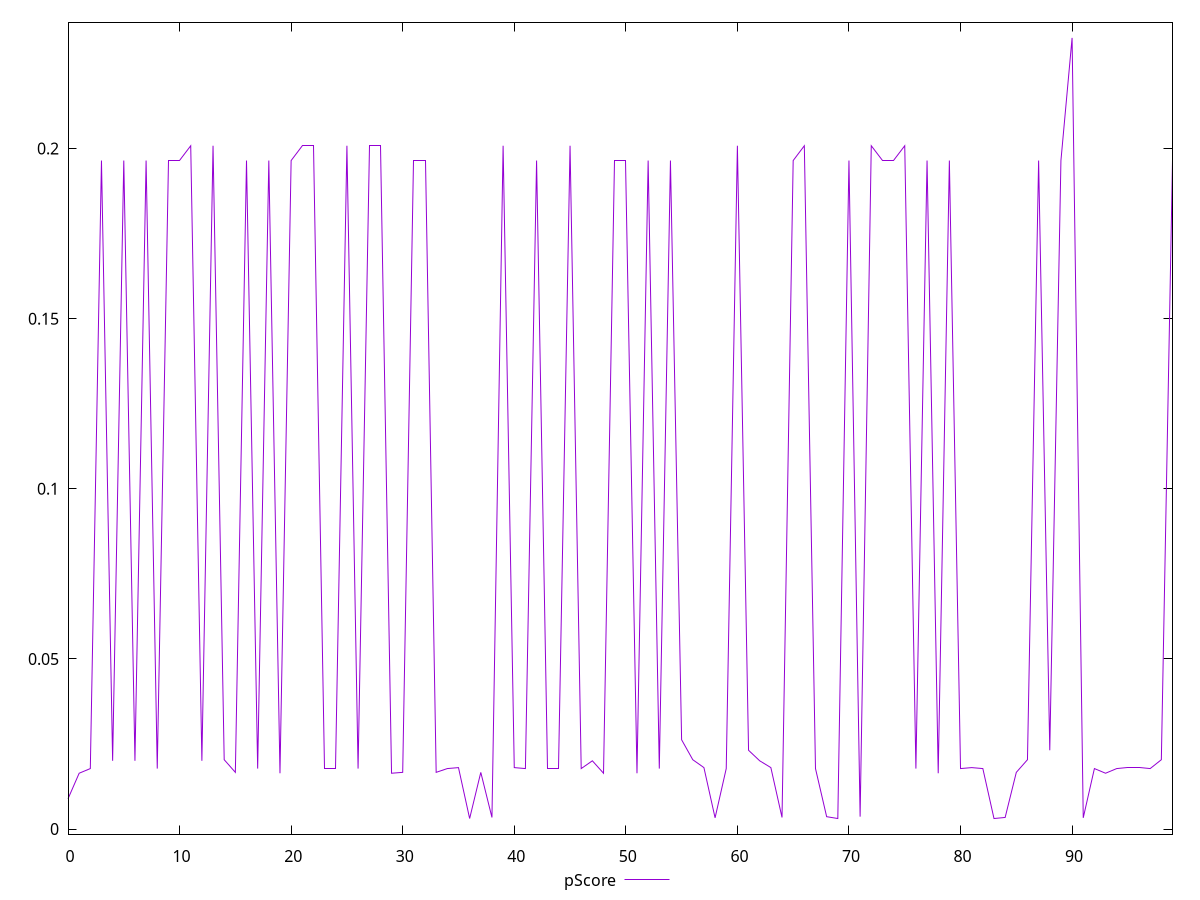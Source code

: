 reset

$pScore <<EOF
0 0.008899167432050603
1 0.016420846558215463
2 0.01779099174547588
3 0.19645555020220185
4 0.020070847475741893
5 0.19645555020220185
6 0.020070847475741893
7 0.19645555020220185
8 0.01779099174547588
9 0.19645555020220185
10 0.19645555020220185
11 0.20080382120146933
12 0.020070847475741893
13 0.20080382120146933
14 0.020393629455412676
15 0.016677368659294423
16 0.19645555020220185
17 0.01779099174547588
18 0.19645555020220185
19 0.016420846558215463
20 0.19645555020220185
21 0.20080382120146933
22 0.20080382120146933
23 0.01779099174547588
24 0.01779099174547588
25 0.20080382120146933
26 0.01779099174547588
27 0.20080382120146933
28 0.20080382120146933
29 0.016420846558215463
30 0.016677368659294423
31 0.19645555020220185
32 0.19645555020220185
33 0.016677368659294423
34 0.01779099174547588
35 0.018072155261745937
36 0.003113146976724157
37 0.016677368659294423
38 0.0034250563607062245
39 0.20080382120146933
40 0.018072155261745937
41 0.01779099174547588
42 0.19645555020220185
43 0.01779099174547588
44 0.01779099174547588
45 0.20080382120146933
46 0.01779099174547588
47 0.020070847475741893
48 0.016420846558215463
49 0.19645555020220185
50 0.19645555020220185
51 0.016420846558215463
52 0.19645555020220185
53 0.01779099174547588
54 0.19645555020220185
55 0.026255918128751277
56 0.020393629455412676
57 0.018072155261745937
58 0.0033170872863506617
59 0.01779099174547588
60 0.20080382120146933
61 0.02316416769422902
62 0.020070847475741893
63 0.018072155261745937
64 0.0034250563607062245
65 0.19645555020220185
66 0.20080382120146933
67 0.01779099174547588
68 0.0036524716455696993
69 0.003113146976724157
70 0.19645555020220185
71 0.0036524716455696993
72 0.20080382120146933
73 0.19645555020220185
74 0.19645555020220185
75 0.20080382120146933
76 0.01779099174547588
77 0.19645555020220185
78 0.016420846558215463
79 0.19645555020220185
80 0.01779099174547588
81 0.018072155261745937
82 0.01779099174547588
83 0.003113146976724157
84 0.0034250563607062245
85 0.016677368659294423
86 0.020393629455412676
87 0.19645555020220185
88 0.02316416769422902
89 0.19645555020220185
90 0.2324919951492026
91 0.0033170872863506617
92 0.01779099174547588
93 0.016420846558215463
94 0.01779099174547588
95 0.018072155261745937
96 0.018072155261745937
97 0.01779099174547588
98 0.020393629455412676
99 0.19645555020220185
EOF

set key outside below
set xrange [0:99]
set yrange [-0.0014744299867254116:0.23707957211265218]
set trange [-0.0014744299867254116:0.23707957211265218]
set terminal svg size 640, 500 enhanced background rgb 'white'
set output "report_00019_2021-02-10T18-14-37.922Z//cumulative-layout-shift/samples/pages+cached+noadtech+nomedia/pScore/values.svg"

plot $pScore title "pScore" with line

reset

